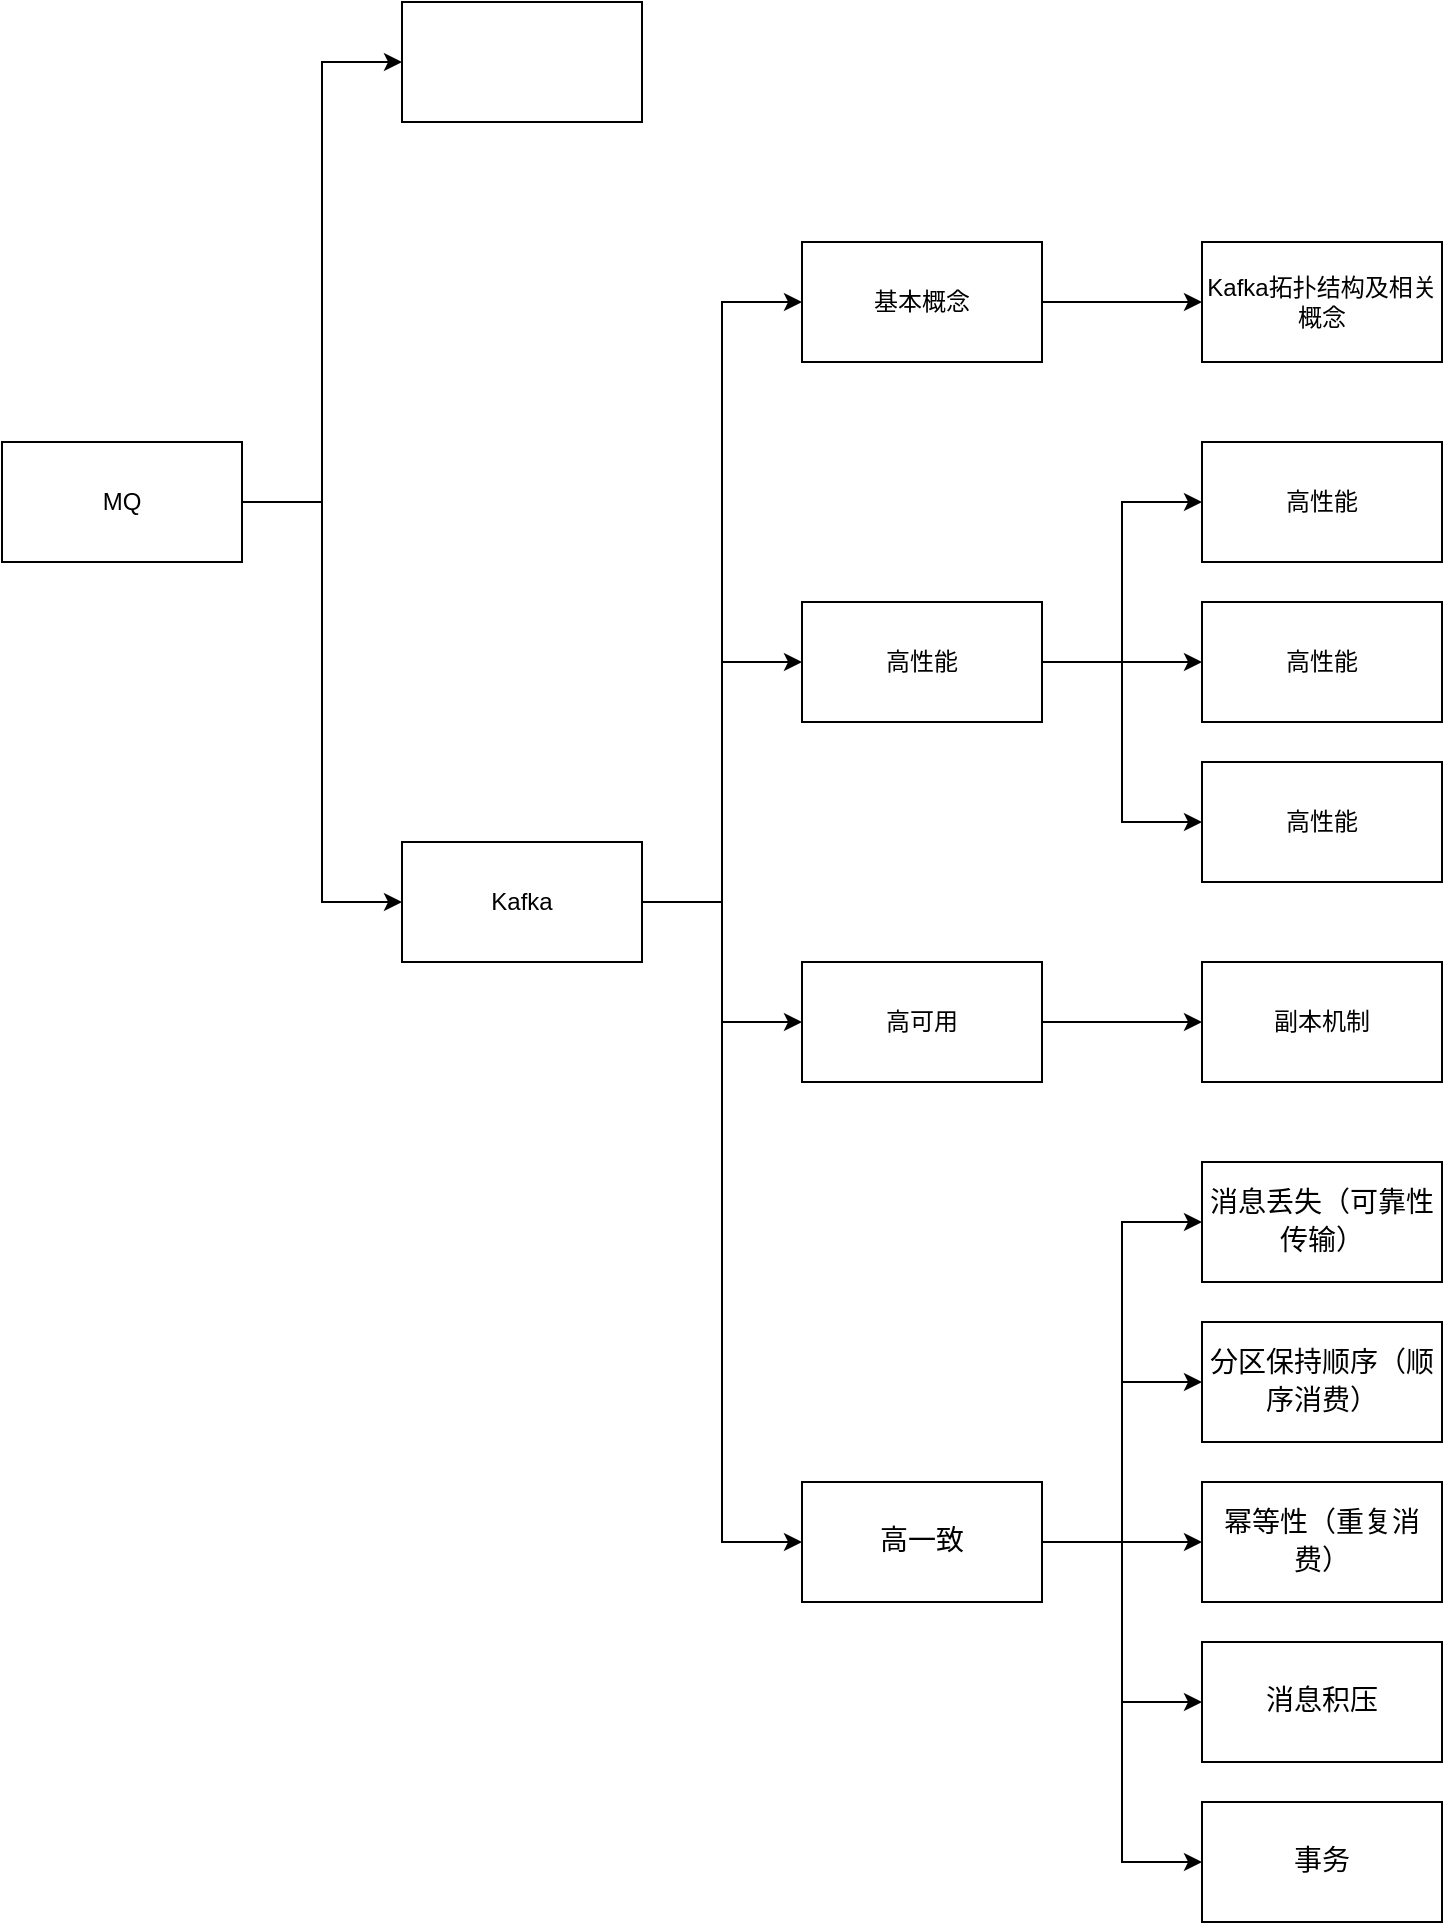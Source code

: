 <mxfile version="20.8.16" type="device"><diagram name="第 1 页" id="CAy7liimyRfghbXUjJbX"><mxGraphModel dx="932" dy="828" grid="1" gridSize="10" guides="1" tooltips="1" connect="1" arrows="1" fold="1" page="1" pageScale="1" pageWidth="827" pageHeight="1169" math="0" shadow="0"><root><mxCell id="0"/><mxCell id="1" parent="0"/><mxCell id="hi9ya22gwzs7RClwRoMT-4" value="" style="edgeStyle=orthogonalEdgeStyle;rounded=0;orthogonalLoop=1;jettySize=auto;html=1;entryX=0;entryY=0.5;entryDx=0;entryDy=0;" edge="1" parent="1" source="hi9ya22gwzs7RClwRoMT-1" target="hi9ya22gwzs7RClwRoMT-3"><mxGeometry relative="1" as="geometry"/></mxCell><mxCell id="hi9ya22gwzs7RClwRoMT-18" style="edgeStyle=orthogonalEdgeStyle;rounded=0;orthogonalLoop=1;jettySize=auto;html=1;entryX=0;entryY=0.5;entryDx=0;entryDy=0;" edge="1" parent="1" source="hi9ya22gwzs7RClwRoMT-1" target="hi9ya22gwzs7RClwRoMT-5"><mxGeometry relative="1" as="geometry"/></mxCell><mxCell id="hi9ya22gwzs7RClwRoMT-1" value="MQ" style="rounded=0;whiteSpace=wrap;html=1;" vertex="1" parent="1"><mxGeometry x="40" y="320" width="120" height="60" as="geometry"/></mxCell><mxCell id="hi9ya22gwzs7RClwRoMT-3" value="" style="rounded=0;whiteSpace=wrap;html=1;" vertex="1" parent="1"><mxGeometry x="240" y="100" width="120" height="60" as="geometry"/></mxCell><mxCell id="hi9ya22gwzs7RClwRoMT-9" value="" style="edgeStyle=orthogonalEdgeStyle;rounded=0;orthogonalLoop=1;jettySize=auto;html=1;entryX=0;entryY=0.5;entryDx=0;entryDy=0;" edge="1" parent="1" source="hi9ya22gwzs7RClwRoMT-5" target="hi9ya22gwzs7RClwRoMT-8"><mxGeometry relative="1" as="geometry"/></mxCell><mxCell id="hi9ya22gwzs7RClwRoMT-15" style="edgeStyle=orthogonalEdgeStyle;rounded=0;orthogonalLoop=1;jettySize=auto;html=1;entryX=0;entryY=0.5;entryDx=0;entryDy=0;" edge="1" parent="1" source="hi9ya22gwzs7RClwRoMT-5" target="hi9ya22gwzs7RClwRoMT-11"><mxGeometry relative="1" as="geometry"/></mxCell><mxCell id="hi9ya22gwzs7RClwRoMT-16" style="edgeStyle=orthogonalEdgeStyle;rounded=0;orthogonalLoop=1;jettySize=auto;html=1;entryX=0;entryY=0.5;entryDx=0;entryDy=0;" edge="1" parent="1" source="hi9ya22gwzs7RClwRoMT-5" target="hi9ya22gwzs7RClwRoMT-12"><mxGeometry relative="1" as="geometry"/></mxCell><mxCell id="hi9ya22gwzs7RClwRoMT-17" style="edgeStyle=orthogonalEdgeStyle;rounded=0;orthogonalLoop=1;jettySize=auto;html=1;entryX=0;entryY=0.5;entryDx=0;entryDy=0;" edge="1" parent="1" source="hi9ya22gwzs7RClwRoMT-5" target="hi9ya22gwzs7RClwRoMT-13"><mxGeometry relative="1" as="geometry"/></mxCell><mxCell id="hi9ya22gwzs7RClwRoMT-5" value="Kafka" style="rounded=0;whiteSpace=wrap;html=1;" vertex="1" parent="1"><mxGeometry x="240" y="520" width="120" height="60" as="geometry"/></mxCell><mxCell id="hi9ya22gwzs7RClwRoMT-20" value="" style="edgeStyle=orthogonalEdgeStyle;rounded=0;orthogonalLoop=1;jettySize=auto;html=1;" edge="1" parent="1" source="hi9ya22gwzs7RClwRoMT-8" target="hi9ya22gwzs7RClwRoMT-19"><mxGeometry relative="1" as="geometry"/></mxCell><mxCell id="hi9ya22gwzs7RClwRoMT-8" value="基本概念" style="rounded=0;whiteSpace=wrap;html=1;" vertex="1" parent="1"><mxGeometry x="440" y="220" width="120" height="60" as="geometry"/></mxCell><mxCell id="hi9ya22gwzs7RClwRoMT-23" value="" style="edgeStyle=orthogonalEdgeStyle;rounded=0;orthogonalLoop=1;jettySize=auto;html=1;entryX=0;entryY=0.5;entryDx=0;entryDy=0;" edge="1" parent="1" source="hi9ya22gwzs7RClwRoMT-11" target="hi9ya22gwzs7RClwRoMT-22"><mxGeometry relative="1" as="geometry"/></mxCell><mxCell id="hi9ya22gwzs7RClwRoMT-26" style="edgeStyle=orthogonalEdgeStyle;rounded=0;orthogonalLoop=1;jettySize=auto;html=1;" edge="1" parent="1" source="hi9ya22gwzs7RClwRoMT-11" target="hi9ya22gwzs7RClwRoMT-24"><mxGeometry relative="1" as="geometry"/></mxCell><mxCell id="hi9ya22gwzs7RClwRoMT-27" style="edgeStyle=orthogonalEdgeStyle;rounded=0;orthogonalLoop=1;jettySize=auto;html=1;entryX=0;entryY=0.5;entryDx=0;entryDy=0;" edge="1" parent="1" source="hi9ya22gwzs7RClwRoMT-11" target="hi9ya22gwzs7RClwRoMT-25"><mxGeometry relative="1" as="geometry"/></mxCell><mxCell id="hi9ya22gwzs7RClwRoMT-11" value="高性能" style="rounded=0;whiteSpace=wrap;html=1;" vertex="1" parent="1"><mxGeometry x="440" y="400" width="120" height="60" as="geometry"/></mxCell><mxCell id="hi9ya22gwzs7RClwRoMT-29" value="" style="edgeStyle=orthogonalEdgeStyle;rounded=0;orthogonalLoop=1;jettySize=auto;html=1;" edge="1" parent="1" source="hi9ya22gwzs7RClwRoMT-12" target="hi9ya22gwzs7RClwRoMT-28"><mxGeometry relative="1" as="geometry"/></mxCell><mxCell id="hi9ya22gwzs7RClwRoMT-12" value="高可用" style="rounded=0;whiteSpace=wrap;html=1;" vertex="1" parent="1"><mxGeometry x="440" y="580" width="120" height="60" as="geometry"/></mxCell><mxCell id="hi9ya22gwzs7RClwRoMT-33" value="" style="edgeStyle=orthogonalEdgeStyle;rounded=0;orthogonalLoop=1;jettySize=auto;html=1;entryX=0;entryY=0.5;entryDx=0;entryDy=0;" edge="1" parent="1" source="hi9ya22gwzs7RClwRoMT-13" target="hi9ya22gwzs7RClwRoMT-32"><mxGeometry relative="1" as="geometry"/></mxCell><mxCell id="hi9ya22gwzs7RClwRoMT-37" style="edgeStyle=orthogonalEdgeStyle;rounded=0;orthogonalLoop=1;jettySize=auto;html=1;entryX=0;entryY=0.5;entryDx=0;entryDy=0;" edge="1" parent="1" source="hi9ya22gwzs7RClwRoMT-13" target="hi9ya22gwzs7RClwRoMT-34"><mxGeometry relative="1" as="geometry"/></mxCell><mxCell id="hi9ya22gwzs7RClwRoMT-38" style="edgeStyle=orthogonalEdgeStyle;rounded=0;orthogonalLoop=1;jettySize=auto;html=1;entryX=0;entryY=0.5;entryDx=0;entryDy=0;" edge="1" parent="1" source="hi9ya22gwzs7RClwRoMT-13" target="hi9ya22gwzs7RClwRoMT-35"><mxGeometry relative="1" as="geometry"/></mxCell><mxCell id="hi9ya22gwzs7RClwRoMT-39" style="edgeStyle=orthogonalEdgeStyle;rounded=0;orthogonalLoop=1;jettySize=auto;html=1;entryX=0;entryY=0.5;entryDx=0;entryDy=0;" edge="1" parent="1" source="hi9ya22gwzs7RClwRoMT-13" target="hi9ya22gwzs7RClwRoMT-36"><mxGeometry relative="1" as="geometry"/></mxCell><mxCell id="hi9ya22gwzs7RClwRoMT-41" style="edgeStyle=orthogonalEdgeStyle;rounded=0;orthogonalLoop=1;jettySize=auto;html=1;entryX=0;entryY=0.5;entryDx=0;entryDy=0;" edge="1" parent="1" source="hi9ya22gwzs7RClwRoMT-13" target="hi9ya22gwzs7RClwRoMT-40"><mxGeometry relative="1" as="geometry"/></mxCell><mxCell id="hi9ya22gwzs7RClwRoMT-13" value="&lt;div style=&quot;background-color: rgb(255, 255, 255); font-family: Consolas, &amp;quot;Courier New&amp;quot;, monospace; font-size: 14px; line-height: 19px;&quot;&gt;高一致&lt;/div&gt;" style="rounded=0;whiteSpace=wrap;html=1;" vertex="1" parent="1"><mxGeometry x="440" y="840" width="120" height="60" as="geometry"/></mxCell><mxCell id="hi9ya22gwzs7RClwRoMT-19" value="Kafka拓扑结构及相关概念" style="rounded=0;whiteSpace=wrap;html=1;" vertex="1" parent="1"><mxGeometry x="640" y="220" width="120" height="60" as="geometry"/></mxCell><mxCell id="hi9ya22gwzs7RClwRoMT-22" value="高性能" style="rounded=0;whiteSpace=wrap;html=1;" vertex="1" parent="1"><mxGeometry x="640" y="320" width="120" height="60" as="geometry"/></mxCell><mxCell id="hi9ya22gwzs7RClwRoMT-24" value="高性能" style="rounded=0;whiteSpace=wrap;html=1;" vertex="1" parent="1"><mxGeometry x="640" y="400" width="120" height="60" as="geometry"/></mxCell><mxCell id="hi9ya22gwzs7RClwRoMT-25" value="高性能" style="rounded=0;whiteSpace=wrap;html=1;" vertex="1" parent="1"><mxGeometry x="640" y="480" width="120" height="60" as="geometry"/></mxCell><mxCell id="hi9ya22gwzs7RClwRoMT-28" value="副本机制" style="rounded=0;whiteSpace=wrap;html=1;" vertex="1" parent="1"><mxGeometry x="640" y="580" width="120" height="60" as="geometry"/></mxCell><mxCell id="hi9ya22gwzs7RClwRoMT-32" value="&lt;div style=&quot;background-color: rgb(255, 255, 255); font-family: Consolas, &amp;quot;Courier New&amp;quot;, monospace; font-size: 14px; line-height: 19px;&quot;&gt;消息丢失（可靠性传输）&lt;/div&gt;" style="rounded=0;whiteSpace=wrap;html=1;" vertex="1" parent="1"><mxGeometry x="640" y="680" width="120" height="60" as="geometry"/></mxCell><mxCell id="hi9ya22gwzs7RClwRoMT-34" value="&lt;div style=&quot;background-color: rgb(255, 255, 255); font-family: Consolas, &amp;quot;Courier New&amp;quot;, monospace; font-size: 14px; line-height: 19px;&quot;&gt;分区保持顺序（顺序消费）&lt;/div&gt;" style="rounded=0;whiteSpace=wrap;html=1;" vertex="1" parent="1"><mxGeometry x="640" y="760" width="120" height="60" as="geometry"/></mxCell><mxCell id="hi9ya22gwzs7RClwRoMT-35" value="&lt;div style=&quot;background-color: rgb(255, 255, 255); font-family: Consolas, &amp;quot;Courier New&amp;quot;, monospace; font-size: 14px; line-height: 19px;&quot;&gt;幂等性（重复消费）&lt;/div&gt;" style="rounded=0;whiteSpace=wrap;html=1;" vertex="1" parent="1"><mxGeometry x="640" y="840" width="120" height="60" as="geometry"/></mxCell><mxCell id="hi9ya22gwzs7RClwRoMT-36" value="&lt;div style=&quot;background-color: rgb(255, 255, 255); font-family: Consolas, &amp;quot;Courier New&amp;quot;, monospace; font-size: 14px; line-height: 19px;&quot;&gt;消息积压&lt;/div&gt;" style="rounded=0;whiteSpace=wrap;html=1;" vertex="1" parent="1"><mxGeometry x="640" y="920" width="120" height="60" as="geometry"/></mxCell><mxCell id="hi9ya22gwzs7RClwRoMT-40" value="&lt;div style=&quot;background-color: rgb(255, 255, 255); font-family: Consolas, &amp;quot;Courier New&amp;quot;, monospace; font-size: 14px; line-height: 19px;&quot;&gt;事务&lt;/div&gt;" style="rounded=0;whiteSpace=wrap;html=1;" vertex="1" parent="1"><mxGeometry x="640" y="1000" width="120" height="60" as="geometry"/></mxCell></root></mxGraphModel></diagram></mxfile>
